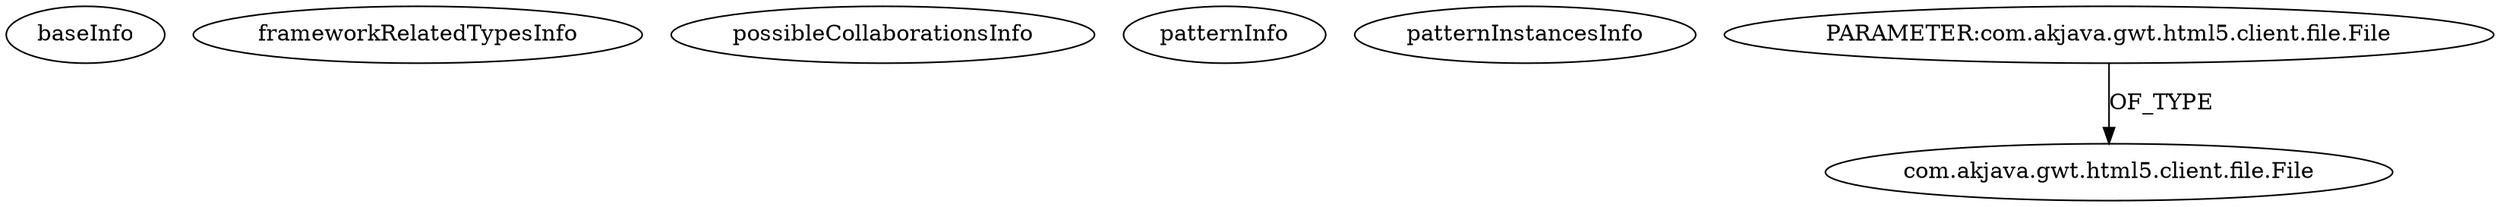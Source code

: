 digraph {
baseInfo[graphId=2140,category="pattern",isAnonymous=false,possibleRelation=false]
frameworkRelatedTypesInfo[]
possibleCollaborationsInfo[]
patternInfo[frequency=2.0,patternRootClient=null]
patternInstancesInfo[0="akjava-GWTRecorderjs~/akjava-GWTRecorderjs/GWTRecorderjs-master/src/com/akjava/gwt/recorder/client/GWTRecorder.java~void onModuleLoad()~645",1="akjava-GWT-Hangouts~/akjava-GWT-Hangouts/GWT-Hangouts-master/apps/easyoverlay/src/com/akjava/gwt/hangout/easyoverlay/client/EasyOverlay.java~void onApiReady()~494"]
5[label="PARAMETER:com.akjava.gwt.html5.client.file.File",vertexType="PARAMETER_DECLARATION",isFrameworkType=false]
6[label="com.akjava.gwt.html5.client.file.File",vertexType="FRAMEWORK_CLASS_TYPE",isFrameworkType=false]
5->6[label="OF_TYPE"]
}
